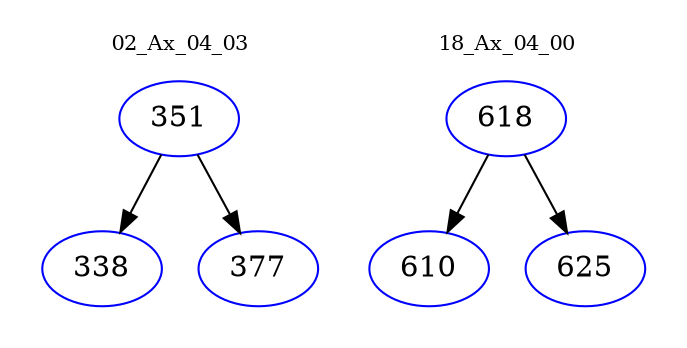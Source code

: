 digraph{
subgraph cluster_0 {
color = white
label = "02_Ax_04_03";
fontsize=10;
T0_351 [label="351", color="blue"]
T0_351 -> T0_338 [color="black"]
T0_338 [label="338", color="blue"]
T0_351 -> T0_377 [color="black"]
T0_377 [label="377", color="blue"]
}
subgraph cluster_1 {
color = white
label = "18_Ax_04_00";
fontsize=10;
T1_618 [label="618", color="blue"]
T1_618 -> T1_610 [color="black"]
T1_610 [label="610", color="blue"]
T1_618 -> T1_625 [color="black"]
T1_625 [label="625", color="blue"]
}
}
